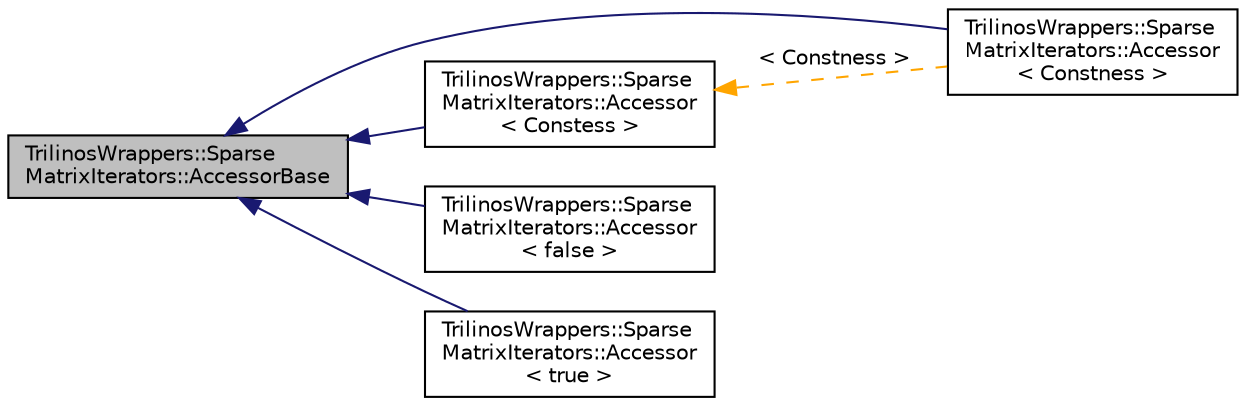 digraph "TrilinosWrappers::SparseMatrixIterators::AccessorBase"
{
 // LATEX_PDF_SIZE
  edge [fontname="Helvetica",fontsize="10",labelfontname="Helvetica",labelfontsize="10"];
  node [fontname="Helvetica",fontsize="10",shape=record];
  rankdir="LR";
  Node1 [label="TrilinosWrappers::Sparse\lMatrixIterators::AccessorBase",height=0.2,width=0.4,color="black", fillcolor="grey75", style="filled", fontcolor="black",tooltip=" "];
  Node1 -> Node2 [dir="back",color="midnightblue",fontsize="10",style="solid",fontname="Helvetica"];
  Node2 [label="TrilinosWrappers::Sparse\lMatrixIterators::Accessor\l\< Constness \>",height=0.2,width=0.4,color="black", fillcolor="white", style="filled",URL="$classTrilinosWrappers_1_1SparseMatrixIterators_1_1Accessor.html",tooltip=" "];
  Node1 -> Node3 [dir="back",color="midnightblue",fontsize="10",style="solid",fontname="Helvetica"];
  Node3 [label="TrilinosWrappers::Sparse\lMatrixIterators::Accessor\l\< Constess \>",height=0.2,width=0.4,color="black", fillcolor="white", style="filled",URL="$classTrilinosWrappers_1_1SparseMatrixIterators_1_1Accessor.html",tooltip=" "];
  Node3 -> Node2 [dir="back",color="orange",fontsize="10",style="dashed",label=" \< Constness \>" ,fontname="Helvetica"];
  Node1 -> Node4 [dir="back",color="midnightblue",fontsize="10",style="solid",fontname="Helvetica"];
  Node4 [label="TrilinosWrappers::Sparse\lMatrixIterators::Accessor\l\< false \>",height=0.2,width=0.4,color="black", fillcolor="white", style="filled",URL="$classTrilinosWrappers_1_1SparseMatrixIterators_1_1Accessor_3_01false_01_4.html",tooltip=" "];
  Node1 -> Node5 [dir="back",color="midnightblue",fontsize="10",style="solid",fontname="Helvetica"];
  Node5 [label="TrilinosWrappers::Sparse\lMatrixIterators::Accessor\l\< true \>",height=0.2,width=0.4,color="black", fillcolor="white", style="filled",URL="$classTrilinosWrappers_1_1SparseMatrixIterators_1_1Accessor_3_01true_01_4.html",tooltip=" "];
}
